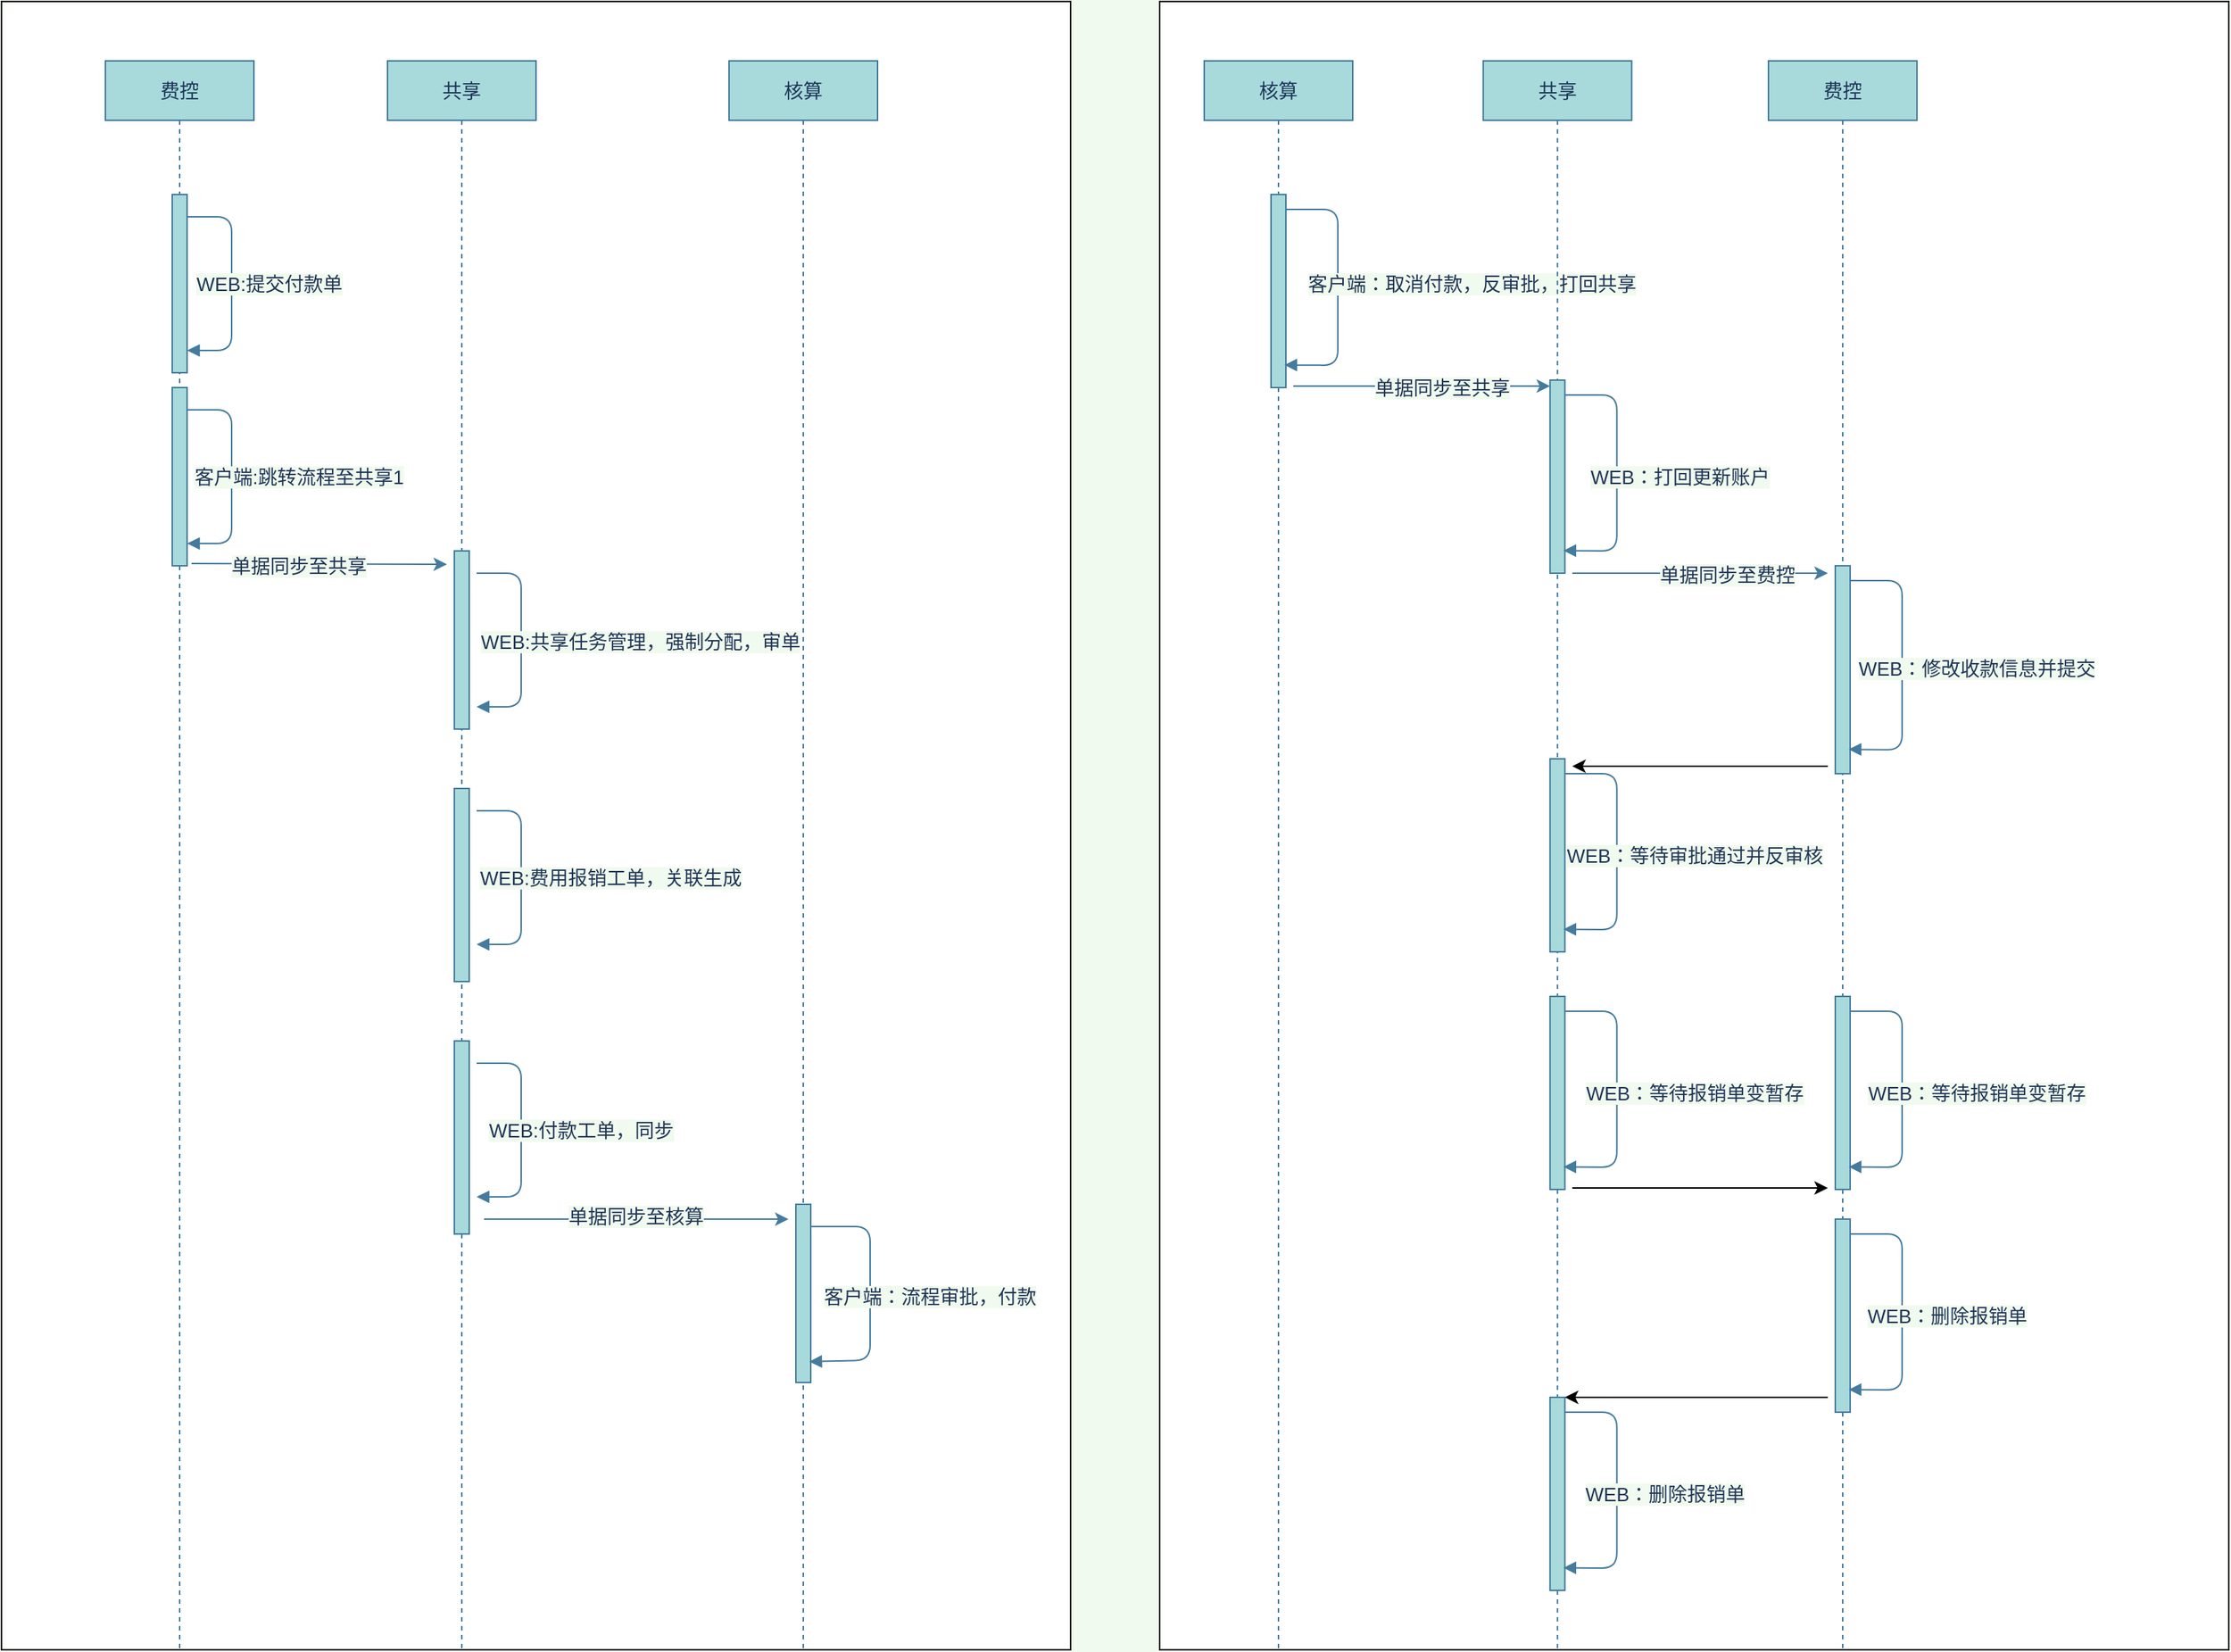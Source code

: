 <mxfile version="14.9.8" type="github">
  <diagram id="-Q8Mwh0dZwQf8Db3CPsu" name="Page-1">
    <mxGraphModel dx="1673" dy="896" grid="1" gridSize="10" guides="1" tooltips="1" connect="1" arrows="1" fold="1" page="1" pageScale="1" pageWidth="827" pageHeight="1169" background="#F1FAEE" math="0" shadow="0">
      <root>
        <mxCell id="0" />
        <mxCell id="1" parent="0" />
        <mxCell id="apiKNS3H-QJdB0NAWGjd-44" value="" style="rounded=0;whiteSpace=wrap;html=1;" vertex="1" parent="1">
          <mxGeometry x="790" y="10" width="720" height="1110" as="geometry" />
        </mxCell>
        <mxCell id="apiKNS3H-QJdB0NAWGjd-2" value="" style="rounded=0;whiteSpace=wrap;html=1;" vertex="1" parent="1">
          <mxGeometry x="10" y="10" width="720" height="1110" as="geometry" />
        </mxCell>
        <mxCell id="I2cCyIHyRf5JfS3AsA_S-3" value="共享" style="shape=umlLifeline;perimeter=lifelinePerimeter;whiteSpace=wrap;html=1;container=1;collapsible=0;recursiveResize=0;outlineConnect=0;fontSize=13;fillColor=#A8DADC;strokeColor=#457B9D;fontColor=#1D3557;" parent="1" vertex="1">
          <mxGeometry x="270" y="50" width="100" height="1070" as="geometry" />
        </mxCell>
        <mxCell id="I2cCyIHyRf5JfS3AsA_S-9" value="" style="html=1;points=[];perimeter=orthogonalPerimeter;fontSize=13;fillColor=#A8DADC;strokeColor=#457B9D;fontColor=#1D3557;" parent="I2cCyIHyRf5JfS3AsA_S-3" vertex="1">
          <mxGeometry x="45" y="330" width="10" height="120" as="geometry" />
        </mxCell>
        <mxCell id="egHXlZeeRMXf2fOp3glK-7" value="" style="html=1;verticalAlign=bottom;labelBackgroundColor=none;endArrow=block;endFill=1;fontSize=13;strokeColor=#457B9D;fontColor=#1D3557;" parent="I2cCyIHyRf5JfS3AsA_S-3" edge="1">
          <mxGeometry width="160" relative="1" as="geometry">
            <mxPoint x="60" y="345" as="sourcePoint" />
            <mxPoint x="60" y="435" as="targetPoint" />
            <Array as="points">
              <mxPoint x="90" y="345" />
              <mxPoint x="90" y="395" />
              <mxPoint x="90" y="435" />
            </Array>
          </mxGeometry>
        </mxCell>
        <mxCell id="I2cCyIHyRf5JfS3AsA_S-5" value="费控" style="shape=umlLifeline;perimeter=lifelinePerimeter;whiteSpace=wrap;html=1;container=1;collapsible=0;recursiveResize=0;outlineConnect=0;fontSize=13;fillColor=#A8DADC;strokeColor=#457B9D;fontColor=#1D3557;" parent="1" vertex="1">
          <mxGeometry x="80" y="50" width="100" height="1070" as="geometry" />
        </mxCell>
        <mxCell id="I2cCyIHyRf5JfS3AsA_S-6" value="" style="html=1;points=[];perimeter=orthogonalPerimeter;fontSize=13;fillColor=#A8DADC;strokeColor=#457B9D;fontColor=#1D3557;" parent="I2cCyIHyRf5JfS3AsA_S-5" vertex="1">
          <mxGeometry x="45" y="90" width="10" height="120" as="geometry" />
        </mxCell>
        <mxCell id="I2cCyIHyRf5JfS3AsA_S-7" value="核算" style="shape=umlLifeline;perimeter=lifelinePerimeter;whiteSpace=wrap;html=1;container=1;collapsible=0;recursiveResize=0;outlineConnect=0;fontSize=13;fillColor=#A8DADC;strokeColor=#457B9D;fontColor=#1D3557;" parent="1" vertex="1">
          <mxGeometry x="500" y="50" width="100" height="1070" as="geometry" />
        </mxCell>
        <mxCell id="egHXlZeeRMXf2fOp3glK-15" value="" style="html=1;points=[];perimeter=orthogonalPerimeter;fontSize=13;fillColor=#A8DADC;strokeColor=#457B9D;fontColor=#1D3557;" parent="1" vertex="1">
          <mxGeometry x="125" y="270" width="10" height="120" as="geometry" />
        </mxCell>
        <mxCell id="egHXlZeeRMXf2fOp3glK-16" value="" style="html=1;verticalAlign=bottom;labelBackgroundColor=none;endArrow=block;endFill=1;fontSize=13;strokeColor=#457B9D;fontColor=#1D3557;" parent="1" edge="1">
          <mxGeometry width="160" relative="1" as="geometry">
            <mxPoint x="135" y="285" as="sourcePoint" />
            <mxPoint x="135" y="375" as="targetPoint" />
            <Array as="points">
              <mxPoint x="165" y="285" />
              <mxPoint x="165" y="310" />
              <mxPoint x="165" y="375" />
            </Array>
          </mxGeometry>
        </mxCell>
        <mxCell id="egHXlZeeRMXf2fOp3glK-19" value="&lt;font style=&quot;font-size: 13px&quot;&gt;客户端:跳转流程至共享1&lt;/font&gt;" style="edgeLabel;html=1;align=center;verticalAlign=middle;resizable=0;points=[];fontSize=13;fontColor=#1D3557;labelBackgroundColor=#F1FAEE;" parent="egHXlZeeRMXf2fOp3glK-16" vertex="1" connectable="0">
          <mxGeometry x="-0.04" y="-2" relative="1" as="geometry">
            <mxPoint x="47" y="3" as="offset" />
          </mxGeometry>
        </mxCell>
        <mxCell id="egHXlZeeRMXf2fOp3glK-21" value="" style="html=1;verticalAlign=bottom;labelBackgroundColor=none;endArrow=block;endFill=1;fontSize=13;strokeColor=#457B9D;fontColor=#1D3557;" parent="1" edge="1">
          <mxGeometry width="160" relative="1" as="geometry">
            <mxPoint x="135" y="155" as="sourcePoint" />
            <mxPoint x="135" y="245" as="targetPoint" />
            <Array as="points">
              <mxPoint x="165" y="155" />
              <mxPoint x="165" y="180" />
              <mxPoint x="165" y="245" />
            </Array>
          </mxGeometry>
        </mxCell>
        <mxCell id="egHXlZeeRMXf2fOp3glK-22" value="WEB:提交付款单" style="edgeLabel;html=1;align=center;verticalAlign=middle;resizable=0;points=[];fontSize=13;fontColor=#1D3557;labelBackgroundColor=#F1FAEE;" parent="egHXlZeeRMXf2fOp3glK-21" vertex="1" connectable="0">
          <mxGeometry x="-0.04" y="-2" relative="1" as="geometry">
            <mxPoint x="27" y="3" as="offset" />
          </mxGeometry>
        </mxCell>
        <mxCell id="egHXlZeeRMXf2fOp3glK-24" value="" style="endArrow=classic;html=1;fontSize=13;exitX=1.3;exitY=0.988;exitDx=0;exitDy=0;exitPerimeter=0;strokeColor=#457B9D;fontColor=#1D3557;labelBackgroundColor=#F1FAEE;" parent="1" source="egHXlZeeRMXf2fOp3glK-15" edge="1">
          <mxGeometry width="50" height="50" relative="1" as="geometry">
            <mxPoint x="390" y="390" as="sourcePoint" />
            <mxPoint x="310" y="389" as="targetPoint" />
          </mxGeometry>
        </mxCell>
        <mxCell id="egHXlZeeRMXf2fOp3glK-42" value="&lt;font style=&quot;font-size: 13px&quot;&gt;单据同步至共享&lt;/font&gt;" style="edgeLabel;html=1;align=center;verticalAlign=middle;resizable=0;points=[];fontColor=#1D3557;labelBackgroundColor=#F1FAEE;" parent="egHXlZeeRMXf2fOp3glK-24" vertex="1" connectable="0">
          <mxGeometry x="-0.258" relative="1" as="geometry">
            <mxPoint x="8" y="1" as="offset" />
          </mxGeometry>
        </mxCell>
        <mxCell id="I2cCyIHyRf5JfS3AsA_S-8" value="" style="html=1;points=[];perimeter=orthogonalPerimeter;fontSize=13;fillColor=#A8DADC;strokeColor=#457B9D;fontColor=#1D3557;" parent="1" vertex="1">
          <mxGeometry x="545" y="820" width="10" height="120" as="geometry" />
        </mxCell>
        <mxCell id="egHXlZeeRMXf2fOp3glK-9" value="" style="html=1;verticalAlign=bottom;labelBackgroundColor=none;endArrow=block;endFill=1;fontSize=13;strokeColor=#457B9D;fontColor=#1D3557;entryX=0.9;entryY=0.883;entryDx=0;entryDy=0;entryPerimeter=0;" parent="1" source="I2cCyIHyRf5JfS3AsA_S-8" target="I2cCyIHyRf5JfS3AsA_S-8" edge="1">
          <mxGeometry width="160" relative="1" as="geometry">
            <mxPoint x="565" y="835" as="sourcePoint" />
            <mxPoint x="565" y="925" as="targetPoint" />
            <Array as="points">
              <mxPoint x="595" y="835" />
              <mxPoint x="595" y="925" />
            </Array>
          </mxGeometry>
        </mxCell>
        <mxCell id="egHXlZeeRMXf2fOp3glK-29" value="客户端：流程审批，付款" style="edgeLabel;html=1;align=center;verticalAlign=middle;resizable=0;points=[];fontSize=13;fontColor=#1D3557;labelBackgroundColor=#F1FAEE;" parent="egHXlZeeRMXf2fOp3glK-9" vertex="1" connectable="0">
          <mxGeometry x="-0.171" y="-1" relative="1" as="geometry">
            <mxPoint x="41" y="16" as="offset" />
          </mxGeometry>
        </mxCell>
        <mxCell id="egHXlZeeRMXf2fOp3glK-36" value="" style="html=1;points=[];perimeter=orthogonalPerimeter;fontSize=13;fillColor=#A8DADC;strokeColor=#457B9D;fontColor=#1D3557;" parent="1" vertex="1">
          <mxGeometry x="315" y="540" width="10" height="130" as="geometry" />
        </mxCell>
        <mxCell id="egHXlZeeRMXf2fOp3glK-37" value="" style="html=1;verticalAlign=bottom;labelBackgroundColor=none;endArrow=block;endFill=1;fontSize=13;strokeColor=#457B9D;fontColor=#1D3557;" parent="1" edge="1">
          <mxGeometry width="160" relative="1" as="geometry">
            <mxPoint x="330" y="555" as="sourcePoint" />
            <mxPoint x="330" y="645" as="targetPoint" />
            <Array as="points">
              <mxPoint x="360" y="555" />
              <mxPoint x="360" y="605" />
              <mxPoint x="360" y="645" />
            </Array>
          </mxGeometry>
        </mxCell>
        <mxCell id="egHXlZeeRMXf2fOp3glK-38" value="WEB:共享任务管理，强制分配，审单" style="edgeLabel;html=1;align=center;verticalAlign=middle;resizable=0;points=[];fontSize=13;fontColor=#1D3557;labelBackgroundColor=#F1FAEE;" parent="egHXlZeeRMXf2fOp3glK-37" vertex="1" connectable="0">
          <mxGeometry x="-0.061" y="-1" relative="1" as="geometry">
            <mxPoint x="81" y="-155" as="offset" />
          </mxGeometry>
        </mxCell>
        <mxCell id="egHXlZeeRMXf2fOp3glK-40" value="WEB:费用报销工单，关联生成" style="edgeLabel;html=1;align=center;verticalAlign=middle;resizable=0;points=[];fontSize=13;fontColor=#1D3557;labelBackgroundColor=#F1FAEE;" parent="egHXlZeeRMXf2fOp3glK-37" vertex="1" connectable="0">
          <mxGeometry x="-0.064" y="-4" relative="1" as="geometry">
            <mxPoint x="64" y="5" as="offset" />
          </mxGeometry>
        </mxCell>
        <mxCell id="egHXlZeeRMXf2fOp3glK-41" value="" style="endArrow=classic;html=1;fontSize=13;strokeColor=#457B9D;fontColor=#1D3557;labelBackgroundColor=#F1FAEE;" parent="1" edge="1">
          <mxGeometry width="50" height="50" relative="1" as="geometry">
            <mxPoint x="335" y="830" as="sourcePoint" />
            <mxPoint x="540" y="830" as="targetPoint" />
            <Array as="points">
              <mxPoint x="465" y="830" />
              <mxPoint x="485" y="830" />
            </Array>
          </mxGeometry>
        </mxCell>
        <mxCell id="egHXlZeeRMXf2fOp3glK-43" value="单据同步至核算" style="edgeLabel;html=1;align=center;verticalAlign=middle;resizable=0;points=[];fontColor=#1D3557;fontSize=13;labelBackgroundColor=#F1FAEE;" parent="egHXlZeeRMXf2fOp3glK-41" vertex="1" connectable="0">
          <mxGeometry x="-0.011" y="2" relative="1" as="geometry">
            <mxPoint as="offset" />
          </mxGeometry>
        </mxCell>
        <mxCell id="BylAi0jOUNPmifk4Bmm5-1" value="" style="html=1;points=[];perimeter=orthogonalPerimeter;fontSize=13;fillColor=#A8DADC;strokeColor=#457B9D;fontColor=#1D3557;" parent="1" vertex="1">
          <mxGeometry x="315" y="710" width="10" height="130" as="geometry" />
        </mxCell>
        <mxCell id="BylAi0jOUNPmifk4Bmm5-2" value="" style="html=1;verticalAlign=bottom;labelBackgroundColor=none;endArrow=block;endFill=1;fontSize=13;strokeColor=#457B9D;fontColor=#1D3557;" parent="1" edge="1">
          <mxGeometry width="160" relative="1" as="geometry">
            <mxPoint x="330" y="725" as="sourcePoint" />
            <mxPoint x="330" y="815" as="targetPoint" />
            <Array as="points">
              <mxPoint x="360" y="725" />
              <mxPoint x="360" y="775" />
              <mxPoint x="360" y="815" />
            </Array>
          </mxGeometry>
        </mxCell>
        <mxCell id="BylAi0jOUNPmifk4Bmm5-4" value="WEB:付款工单，同步" style="edgeLabel;html=1;align=center;verticalAlign=middle;resizable=0;points=[];fontSize=13;fontColor=#1D3557;labelBackgroundColor=#F1FAEE;" parent="BylAi0jOUNPmifk4Bmm5-2" vertex="1" connectable="0">
          <mxGeometry x="-0.064" y="-4" relative="1" as="geometry">
            <mxPoint x="44" y="5" as="offset" />
          </mxGeometry>
        </mxCell>
        <mxCell id="apiKNS3H-QJdB0NAWGjd-3" value="核算" style="shape=umlLifeline;perimeter=lifelinePerimeter;whiteSpace=wrap;html=1;container=1;collapsible=0;recursiveResize=0;outlineConnect=0;fontSize=13;fillColor=#A8DADC;strokeColor=#457B9D;fontColor=#1D3557;" vertex="1" parent="1">
          <mxGeometry x="820" y="50" width="100" height="1070" as="geometry" />
        </mxCell>
        <mxCell id="apiKNS3H-QJdB0NAWGjd-4" value="" style="html=1;points=[];perimeter=orthogonalPerimeter;fontSize=13;fillColor=#A8DADC;strokeColor=#457B9D;fontColor=#1D3557;" vertex="1" parent="1">
          <mxGeometry x="865" y="140" width="10" height="130" as="geometry" />
        </mxCell>
        <mxCell id="apiKNS3H-QJdB0NAWGjd-5" value="" style="html=1;verticalAlign=bottom;labelBackgroundColor=none;endArrow=block;endFill=1;fontSize=13;strokeColor=#457B9D;fontColor=#1D3557;entryX=0.9;entryY=0.883;entryDx=0;entryDy=0;entryPerimeter=0;" edge="1" parent="1" source="apiKNS3H-QJdB0NAWGjd-4" target="apiKNS3H-QJdB0NAWGjd-4">
          <mxGeometry width="160" relative="1" as="geometry">
            <mxPoint x="880" y="165" as="sourcePoint" />
            <mxPoint x="880" y="255" as="targetPoint" />
            <Array as="points">
              <mxPoint x="910" y="150" />
              <mxPoint x="910" y="255" />
            </Array>
          </mxGeometry>
        </mxCell>
        <mxCell id="apiKNS3H-QJdB0NAWGjd-6" value="客户端：取消付款，反审批，打回共享" style="edgeLabel;html=1;align=center;verticalAlign=middle;resizable=0;points=[];fontSize=13;fontColor=#1D3557;labelBackgroundColor=#F1FAEE;" vertex="1" connectable="0" parent="apiKNS3H-QJdB0NAWGjd-5">
          <mxGeometry x="-0.171" y="-1" relative="1" as="geometry">
            <mxPoint x="91" y="12" as="offset" />
          </mxGeometry>
        </mxCell>
        <mxCell id="apiKNS3H-QJdB0NAWGjd-7" value="共享" style="shape=umlLifeline;perimeter=lifelinePerimeter;whiteSpace=wrap;html=1;container=1;collapsible=0;recursiveResize=0;outlineConnect=0;fontSize=13;fillColor=#A8DADC;strokeColor=#457B9D;fontColor=#1D3557;" vertex="1" parent="1">
          <mxGeometry x="1007.88" y="50" width="100" height="1070" as="geometry" />
        </mxCell>
        <mxCell id="apiKNS3H-QJdB0NAWGjd-8" value="" style="html=1;points=[];perimeter=orthogonalPerimeter;fontSize=13;fillColor=#A8DADC;strokeColor=#457B9D;fontColor=#1D3557;" vertex="1" parent="1">
          <mxGeometry x="1052.88" y="265" width="10" height="130" as="geometry" />
        </mxCell>
        <mxCell id="apiKNS3H-QJdB0NAWGjd-9" value="" style="html=1;verticalAlign=bottom;labelBackgroundColor=none;endArrow=block;endFill=1;fontSize=13;strokeColor=#457B9D;fontColor=#1D3557;entryX=0.9;entryY=0.883;entryDx=0;entryDy=0;entryPerimeter=0;" edge="1" parent="1" source="apiKNS3H-QJdB0NAWGjd-8" target="apiKNS3H-QJdB0NAWGjd-8">
          <mxGeometry width="160" relative="1" as="geometry">
            <mxPoint x="1067.88" y="290" as="sourcePoint" />
            <mxPoint x="1067.88" y="380" as="targetPoint" />
            <Array as="points">
              <mxPoint x="1097.88" y="275" />
              <mxPoint x="1097.88" y="380" />
            </Array>
          </mxGeometry>
        </mxCell>
        <mxCell id="apiKNS3H-QJdB0NAWGjd-10" value="WEB：打回更新账户" style="edgeLabel;html=1;align=center;verticalAlign=middle;resizable=0;points=[];fontSize=13;fontColor=#1D3557;labelBackgroundColor=#F1FAEE;" vertex="1" connectable="0" parent="apiKNS3H-QJdB0NAWGjd-9">
          <mxGeometry x="-0.171" y="-1" relative="1" as="geometry">
            <mxPoint x="43" y="17" as="offset" />
          </mxGeometry>
        </mxCell>
        <mxCell id="apiKNS3H-QJdB0NAWGjd-11" value="费控" style="shape=umlLifeline;perimeter=lifelinePerimeter;whiteSpace=wrap;html=1;container=1;collapsible=0;recursiveResize=0;outlineConnect=0;fontSize=13;fillColor=#A8DADC;strokeColor=#457B9D;fontColor=#1D3557;" vertex="1" parent="1">
          <mxGeometry x="1200" y="50" width="100" height="1070" as="geometry" />
        </mxCell>
        <mxCell id="apiKNS3H-QJdB0NAWGjd-12" value="" style="html=1;points=[];perimeter=orthogonalPerimeter;fontSize=13;fillColor=#A8DADC;strokeColor=#457B9D;fontColor=#1D3557;" vertex="1" parent="1">
          <mxGeometry x="1245" y="390" width="10" height="140" as="geometry" />
        </mxCell>
        <mxCell id="apiKNS3H-QJdB0NAWGjd-13" value="" style="html=1;verticalAlign=bottom;labelBackgroundColor=none;endArrow=block;endFill=1;fontSize=13;strokeColor=#457B9D;fontColor=#1D3557;entryX=0.9;entryY=0.883;entryDx=0;entryDy=0;entryPerimeter=0;" edge="1" parent="1" source="apiKNS3H-QJdB0NAWGjd-12" target="apiKNS3H-QJdB0NAWGjd-12">
          <mxGeometry width="160" relative="1" as="geometry">
            <mxPoint x="1260" y="415" as="sourcePoint" />
            <mxPoint x="1260" y="505" as="targetPoint" />
            <Array as="points">
              <mxPoint x="1290" y="400" />
              <mxPoint x="1290" y="514" />
            </Array>
          </mxGeometry>
        </mxCell>
        <mxCell id="apiKNS3H-QJdB0NAWGjd-14" value="WEB：修改收款信息并提交" style="edgeLabel;html=1;align=center;verticalAlign=middle;resizable=0;points=[];fontSize=13;fontColor=#1D3557;labelBackgroundColor=#F1FAEE;" vertex="1" connectable="0" parent="apiKNS3H-QJdB0NAWGjd-13">
          <mxGeometry x="-0.171" y="-1" relative="1" as="geometry">
            <mxPoint x="51" y="17" as="offset" />
          </mxGeometry>
        </mxCell>
        <mxCell id="apiKNS3H-QJdB0NAWGjd-15" value="" style="html=1;points=[];perimeter=orthogonalPerimeter;fontSize=13;fillColor=#A8DADC;strokeColor=#457B9D;fontColor=#1D3557;" vertex="1" parent="1">
          <mxGeometry x="1052.88" y="520" width="10" height="130" as="geometry" />
        </mxCell>
        <mxCell id="apiKNS3H-QJdB0NAWGjd-16" value="" style="html=1;verticalAlign=bottom;labelBackgroundColor=none;endArrow=block;endFill=1;fontSize=13;strokeColor=#457B9D;fontColor=#1D3557;entryX=0.9;entryY=0.883;entryDx=0;entryDy=0;entryPerimeter=0;" edge="1" parent="1" source="apiKNS3H-QJdB0NAWGjd-15" target="apiKNS3H-QJdB0NAWGjd-15">
          <mxGeometry width="160" relative="1" as="geometry">
            <mxPoint x="1067.88" y="545" as="sourcePoint" />
            <mxPoint x="1067.88" y="635" as="targetPoint" />
            <Array as="points">
              <mxPoint x="1097.88" y="530" />
              <mxPoint x="1097.88" y="635" />
            </Array>
          </mxGeometry>
        </mxCell>
        <mxCell id="apiKNS3H-QJdB0NAWGjd-17" value="WEB：等待审批通过并反审核" style="edgeLabel;html=1;align=center;verticalAlign=middle;resizable=0;points=[];fontSize=13;fontColor=#1D3557;labelBackgroundColor=#F1FAEE;" vertex="1" connectable="0" parent="apiKNS3H-QJdB0NAWGjd-16">
          <mxGeometry x="-0.171" y="-1" relative="1" as="geometry">
            <mxPoint x="53" y="17" as="offset" />
          </mxGeometry>
        </mxCell>
        <mxCell id="apiKNS3H-QJdB0NAWGjd-18" value="" style="endArrow=classic;html=1;fontSize=13;strokeColor=#457B9D;fontColor=#1D3557;labelBackgroundColor=#F1FAEE;" edge="1" parent="1" target="apiKNS3H-QJdB0NAWGjd-8">
          <mxGeometry width="50" height="50" relative="1" as="geometry">
            <mxPoint x="880" y="269" as="sourcePoint" />
            <mxPoint x="1025" y="269" as="targetPoint" />
          </mxGeometry>
        </mxCell>
        <mxCell id="apiKNS3H-QJdB0NAWGjd-19" value="&lt;font style=&quot;font-size: 13px&quot;&gt;单据同步至共享&lt;/font&gt;" style="edgeLabel;html=1;align=center;verticalAlign=middle;resizable=0;points=[];fontColor=#1D3557;labelBackgroundColor=#F1FAEE;" vertex="1" connectable="0" parent="apiKNS3H-QJdB0NAWGjd-18">
          <mxGeometry x="-0.258" relative="1" as="geometry">
            <mxPoint x="36" y="1" as="offset" />
          </mxGeometry>
        </mxCell>
        <mxCell id="apiKNS3H-QJdB0NAWGjd-20" value="" style="endArrow=classic;html=1;fontSize=13;strokeColor=#457B9D;fontColor=#1D3557;labelBackgroundColor=#F1FAEE;" edge="1" parent="1">
          <mxGeometry width="50" height="50" relative="1" as="geometry">
            <mxPoint x="1067.88" y="395" as="sourcePoint" />
            <mxPoint x="1240" y="395" as="targetPoint" />
          </mxGeometry>
        </mxCell>
        <mxCell id="apiKNS3H-QJdB0NAWGjd-21" value="&lt;font style=&quot;font-size: 13px&quot;&gt;单据同步至费控&lt;/font&gt;" style="edgeLabel;html=1;align=center;verticalAlign=middle;resizable=0;points=[];fontColor=#1D3557;labelBackgroundColor=#F1FAEE;" vertex="1" connectable="0" parent="apiKNS3H-QJdB0NAWGjd-20">
          <mxGeometry x="-0.258" relative="1" as="geometry">
            <mxPoint x="40" y="1" as="offset" />
          </mxGeometry>
        </mxCell>
        <mxCell id="apiKNS3H-QJdB0NAWGjd-26" value="" style="endArrow=classic;html=1;" edge="1" parent="1">
          <mxGeometry width="50" height="50" relative="1" as="geometry">
            <mxPoint x="1240" y="525" as="sourcePoint" />
            <mxPoint x="1067.88" y="525" as="targetPoint" />
            <Array as="points">
              <mxPoint x="1157.88" y="525" />
              <mxPoint x="1137.88" y="525" />
            </Array>
          </mxGeometry>
        </mxCell>
        <mxCell id="apiKNS3H-QJdB0NAWGjd-27" value="" style="html=1;points=[];perimeter=orthogonalPerimeter;fontSize=13;fillColor=#A8DADC;strokeColor=#457B9D;fontColor=#1D3557;" vertex="1" parent="1">
          <mxGeometry x="1052.88" y="680" width="10" height="130" as="geometry" />
        </mxCell>
        <mxCell id="apiKNS3H-QJdB0NAWGjd-28" value="" style="html=1;verticalAlign=bottom;labelBackgroundColor=none;endArrow=block;endFill=1;fontSize=13;strokeColor=#457B9D;fontColor=#1D3557;entryX=0.9;entryY=0.883;entryDx=0;entryDy=0;entryPerimeter=0;" edge="1" parent="1" source="apiKNS3H-QJdB0NAWGjd-27" target="apiKNS3H-QJdB0NAWGjd-27">
          <mxGeometry width="160" relative="1" as="geometry">
            <mxPoint x="1067.88" y="705" as="sourcePoint" />
            <mxPoint x="1067.88" y="795" as="targetPoint" />
            <Array as="points">
              <mxPoint x="1097.88" y="690" />
              <mxPoint x="1097.88" y="795" />
            </Array>
          </mxGeometry>
        </mxCell>
        <mxCell id="apiKNS3H-QJdB0NAWGjd-29" value="WEB：等待报销单变暂存" style="edgeLabel;html=1;align=center;verticalAlign=middle;resizable=0;points=[];fontSize=13;fontColor=#1D3557;labelBackgroundColor=#F1FAEE;" vertex="1" connectable="0" parent="apiKNS3H-QJdB0NAWGjd-28">
          <mxGeometry x="-0.171" y="-1" relative="1" as="geometry">
            <mxPoint x="53" y="17" as="offset" />
          </mxGeometry>
        </mxCell>
        <mxCell id="apiKNS3H-QJdB0NAWGjd-30" value="" style="html=1;points=[];perimeter=orthogonalPerimeter;fontSize=13;fillColor=#A8DADC;strokeColor=#457B9D;fontColor=#1D3557;" vertex="1" parent="1">
          <mxGeometry x="1245" y="680" width="10" height="130" as="geometry" />
        </mxCell>
        <mxCell id="apiKNS3H-QJdB0NAWGjd-31" value="" style="html=1;verticalAlign=bottom;labelBackgroundColor=none;endArrow=block;endFill=1;fontSize=13;strokeColor=#457B9D;fontColor=#1D3557;entryX=0.9;entryY=0.883;entryDx=0;entryDy=0;entryPerimeter=0;" edge="1" parent="1" source="apiKNS3H-QJdB0NAWGjd-30" target="apiKNS3H-QJdB0NAWGjd-30">
          <mxGeometry width="160" relative="1" as="geometry">
            <mxPoint x="1260" y="705" as="sourcePoint" />
            <mxPoint x="1260" y="795" as="targetPoint" />
            <Array as="points">
              <mxPoint x="1290" y="690" />
              <mxPoint x="1290" y="795" />
            </Array>
          </mxGeometry>
        </mxCell>
        <mxCell id="apiKNS3H-QJdB0NAWGjd-32" value="WEB：等待报销单变暂存" style="edgeLabel;html=1;align=center;verticalAlign=middle;resizable=0;points=[];fontSize=13;fontColor=#1D3557;labelBackgroundColor=#F1FAEE;" vertex="1" connectable="0" parent="apiKNS3H-QJdB0NAWGjd-31">
          <mxGeometry x="-0.171" y="-1" relative="1" as="geometry">
            <mxPoint x="51" y="17" as="offset" />
          </mxGeometry>
        </mxCell>
        <mxCell id="apiKNS3H-QJdB0NAWGjd-33" value="" style="html=1;points=[];perimeter=orthogonalPerimeter;fontSize=13;fillColor=#A8DADC;strokeColor=#457B9D;fontColor=#1D3557;" vertex="1" parent="1">
          <mxGeometry x="1245" y="830" width="10" height="130" as="geometry" />
        </mxCell>
        <mxCell id="apiKNS3H-QJdB0NAWGjd-34" value="" style="html=1;verticalAlign=bottom;labelBackgroundColor=none;endArrow=block;endFill=1;fontSize=13;strokeColor=#457B9D;fontColor=#1D3557;entryX=0.9;entryY=0.883;entryDx=0;entryDy=0;entryPerimeter=0;" edge="1" parent="1" source="apiKNS3H-QJdB0NAWGjd-33" target="apiKNS3H-QJdB0NAWGjd-33">
          <mxGeometry width="160" relative="1" as="geometry">
            <mxPoint x="1260" y="855" as="sourcePoint" />
            <mxPoint x="1260" y="945" as="targetPoint" />
            <Array as="points">
              <mxPoint x="1290" y="840" />
              <mxPoint x="1290" y="945" />
            </Array>
          </mxGeometry>
        </mxCell>
        <mxCell id="apiKNS3H-QJdB0NAWGjd-35" value="WEB：删除报销单" style="edgeLabel;html=1;align=center;verticalAlign=middle;resizable=0;points=[];fontSize=13;fontColor=#1D3557;labelBackgroundColor=#F1FAEE;" vertex="1" connectable="0" parent="apiKNS3H-QJdB0NAWGjd-34">
          <mxGeometry x="-0.171" y="-1" relative="1" as="geometry">
            <mxPoint x="31" y="17" as="offset" />
          </mxGeometry>
        </mxCell>
        <mxCell id="apiKNS3H-QJdB0NAWGjd-37" value="" style="html=1;points=[];perimeter=orthogonalPerimeter;fontSize=13;fillColor=#A8DADC;strokeColor=#457B9D;fontColor=#1D3557;" vertex="1" parent="1">
          <mxGeometry x="1052.88" y="950" width="10" height="130" as="geometry" />
        </mxCell>
        <mxCell id="apiKNS3H-QJdB0NAWGjd-38" value="" style="html=1;verticalAlign=bottom;labelBackgroundColor=none;endArrow=block;endFill=1;fontSize=13;strokeColor=#457B9D;fontColor=#1D3557;entryX=0.9;entryY=0.883;entryDx=0;entryDy=0;entryPerimeter=0;" edge="1" parent="1" source="apiKNS3H-QJdB0NAWGjd-37" target="apiKNS3H-QJdB0NAWGjd-37">
          <mxGeometry width="160" relative="1" as="geometry">
            <mxPoint x="1067.88" y="975" as="sourcePoint" />
            <mxPoint x="1067.88" y="1065" as="targetPoint" />
            <Array as="points">
              <mxPoint x="1097.88" y="960" />
              <mxPoint x="1097.88" y="1065" />
            </Array>
          </mxGeometry>
        </mxCell>
        <mxCell id="apiKNS3H-QJdB0NAWGjd-39" value="WEB：删除报销单" style="edgeLabel;html=1;align=center;verticalAlign=middle;resizable=0;points=[];fontSize=13;fontColor=#1D3557;labelBackgroundColor=#F1FAEE;" vertex="1" connectable="0" parent="apiKNS3H-QJdB0NAWGjd-38">
          <mxGeometry x="-0.171" y="-1" relative="1" as="geometry">
            <mxPoint x="33" y="17" as="offset" />
          </mxGeometry>
        </mxCell>
        <mxCell id="apiKNS3H-QJdB0NAWGjd-42" value="" style="endArrow=classic;html=1;" edge="1" parent="1">
          <mxGeometry width="50" height="50" relative="1" as="geometry">
            <mxPoint x="1240" y="950" as="sourcePoint" />
            <mxPoint x="1062.88" y="950" as="targetPoint" />
            <Array as="points">
              <mxPoint x="1152.88" y="950" />
            </Array>
          </mxGeometry>
        </mxCell>
        <mxCell id="apiKNS3H-QJdB0NAWGjd-43" value="" style="endArrow=classic;html=1;" edge="1" parent="1">
          <mxGeometry width="50" height="50" relative="1" as="geometry">
            <mxPoint x="1067.88" y="809" as="sourcePoint" />
            <mxPoint x="1240" y="809" as="targetPoint" />
            <Array as="points">
              <mxPoint x="1127.88" y="809" />
            </Array>
          </mxGeometry>
        </mxCell>
      </root>
    </mxGraphModel>
  </diagram>
</mxfile>
